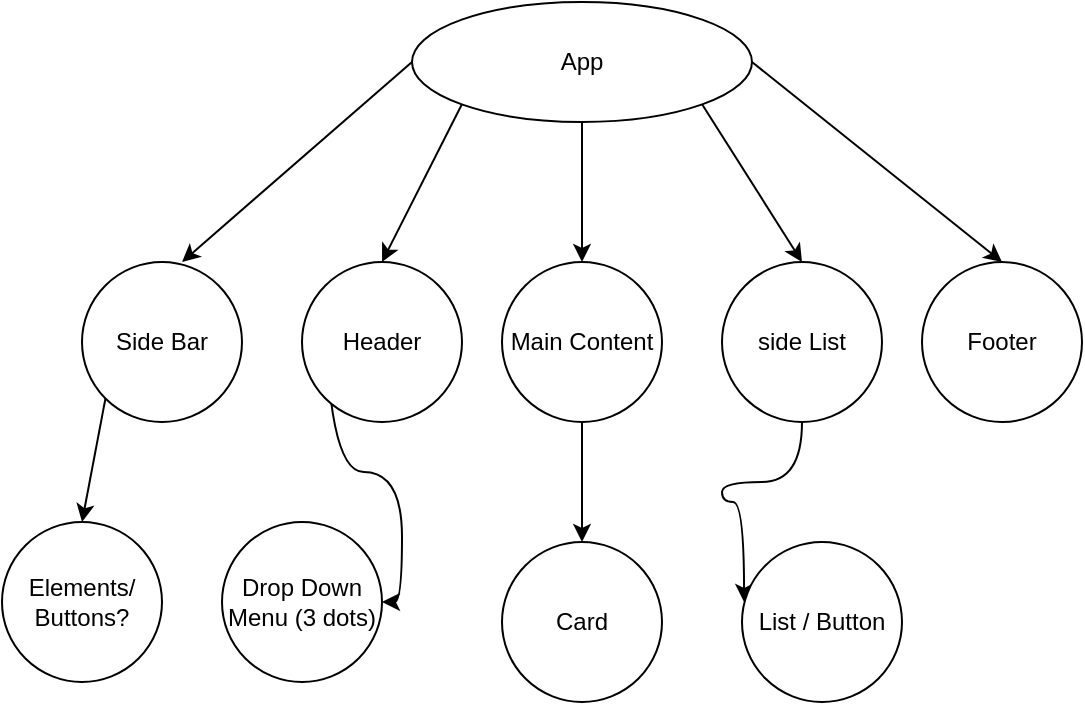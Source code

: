 <mxfile>
    <diagram id="G6H1zV_TTYyc2XFVTa-L" name="Page-1">
        <mxGraphModel dx="611" dy="569" grid="1" gridSize="10" guides="1" tooltips="1" connect="1" arrows="1" fold="1" page="1" pageScale="1" pageWidth="850" pageHeight="1100" math="0" shadow="0">
            <root>
                <mxCell id="0"/>
                <mxCell id="1" parent="0"/>
                <mxCell id="16" style="edgeStyle=none;html=1;exitX=0;exitY=1;exitDx=0;exitDy=0;entryX=0.5;entryY=0;entryDx=0;entryDy=0;" edge="1" parent="1" source="2" target="13">
                    <mxGeometry relative="1" as="geometry"/>
                </mxCell>
                <mxCell id="2" value="Side Bar" style="ellipse;whiteSpace=wrap;html=1;" vertex="1" parent="1">
                    <mxGeometry x="50" y="150" width="80" height="80" as="geometry"/>
                </mxCell>
                <mxCell id="8" style="html=1;exitX=0;exitY=0.5;exitDx=0;exitDy=0;entryX=0.5;entryY=0;entryDx=0;entryDy=0;" edge="1" parent="1" source="3">
                    <mxGeometry relative="1" as="geometry">
                        <mxPoint x="100" y="150" as="targetPoint"/>
                    </mxGeometry>
                </mxCell>
                <mxCell id="9" style="html=1;exitX=0;exitY=1;exitDx=0;exitDy=0;entryX=0.5;entryY=0;entryDx=0;entryDy=0;" edge="1" parent="1" source="3" target="6">
                    <mxGeometry relative="1" as="geometry">
                        <mxPoint x="240" y="100" as="targetPoint"/>
                    </mxGeometry>
                </mxCell>
                <mxCell id="10" style="edgeStyle=none;html=1;exitX=0.5;exitY=1;exitDx=0;exitDy=0;entryX=0.5;entryY=0;entryDx=0;entryDy=0;" edge="1" parent="1" source="3" target="4">
                    <mxGeometry relative="1" as="geometry"/>
                </mxCell>
                <mxCell id="11" style="html=1;exitX=1;exitY=1;exitDx=0;exitDy=0;entryX=0.5;entryY=0;entryDx=0;entryDy=0;" edge="1" parent="1" source="3" target="5">
                    <mxGeometry relative="1" as="geometry"/>
                </mxCell>
                <mxCell id="12" style="edgeStyle=none;html=1;exitX=1;exitY=0.5;exitDx=0;exitDy=0;entryX=0.5;entryY=0;entryDx=0;entryDy=0;" edge="1" parent="1" source="3">
                    <mxGeometry relative="1" as="geometry">
                        <mxPoint x="510" y="150" as="targetPoint"/>
                    </mxGeometry>
                </mxCell>
                <mxCell id="3" value="App" style="ellipse;whiteSpace=wrap;html=1;" vertex="1" parent="1">
                    <mxGeometry x="215" y="20" width="170" height="60" as="geometry"/>
                </mxCell>
                <mxCell id="20" style="edgeStyle=none;html=1;exitX=0.5;exitY=1;exitDx=0;exitDy=0;entryX=0.5;entryY=0;entryDx=0;entryDy=0;" edge="1" parent="1" source="4" target="18">
                    <mxGeometry relative="1" as="geometry"/>
                </mxCell>
                <mxCell id="4" value="Main Content" style="ellipse;whiteSpace=wrap;html=1;" vertex="1" parent="1">
                    <mxGeometry x="260" y="150" width="80" height="80" as="geometry"/>
                </mxCell>
                <mxCell id="21" style="edgeStyle=orthogonalEdgeStyle;curved=1;html=1;exitX=0.5;exitY=1;exitDx=0;exitDy=0;entryX=0.013;entryY=0.375;entryDx=0;entryDy=0;entryPerimeter=0;" edge="1" parent="1" source="5" target="17">
                    <mxGeometry relative="1" as="geometry">
                        <Array as="points">
                            <mxPoint x="410" y="260"/>
                            <mxPoint x="370" y="260"/>
                            <mxPoint x="370" y="270"/>
                            <mxPoint x="381" y="270"/>
                        </Array>
                    </mxGeometry>
                </mxCell>
                <mxCell id="5" value="side List" style="ellipse;whiteSpace=wrap;html=1;" vertex="1" parent="1">
                    <mxGeometry x="370" y="150" width="80" height="80" as="geometry"/>
                </mxCell>
                <mxCell id="22" style="edgeStyle=orthogonalEdgeStyle;curved=1;html=1;exitX=0;exitY=0;exitDx=0;exitDy=0;entryX=1;entryY=0.5;entryDx=0;entryDy=0;" edge="1" parent="1" source="6" target="14">
                    <mxGeometry relative="1" as="geometry"/>
                </mxCell>
                <mxCell id="6" value="Header" style="ellipse;whiteSpace=wrap;html=1;" vertex="1" parent="1">
                    <mxGeometry x="160" y="150" width="80" height="80" as="geometry"/>
                </mxCell>
                <mxCell id="7" value="Footer" style="ellipse;whiteSpace=wrap;html=1;" vertex="1" parent="1">
                    <mxGeometry x="470" y="150" width="80" height="80" as="geometry"/>
                </mxCell>
                <mxCell id="13" value="Elements/&lt;br&gt;Buttons?" style="ellipse;whiteSpace=wrap;html=1;" vertex="1" parent="1">
                    <mxGeometry x="10" y="280" width="80" height="80" as="geometry"/>
                </mxCell>
                <mxCell id="14" value="Drop Down Menu (3 dots)" style="ellipse;whiteSpace=wrap;html=1;" vertex="1" parent="1">
                    <mxGeometry x="120" y="280" width="80" height="80" as="geometry"/>
                </mxCell>
                <mxCell id="17" value="List / Button" style="ellipse;whiteSpace=wrap;html=1;" vertex="1" parent="1">
                    <mxGeometry x="380" y="290" width="80" height="80" as="geometry"/>
                </mxCell>
                <mxCell id="18" value="Card" style="ellipse;whiteSpace=wrap;html=1;" vertex="1" parent="1">
                    <mxGeometry x="260" y="290" width="80" height="80" as="geometry"/>
                </mxCell>
            </root>
        </mxGraphModel>
    </diagram>
</mxfile>